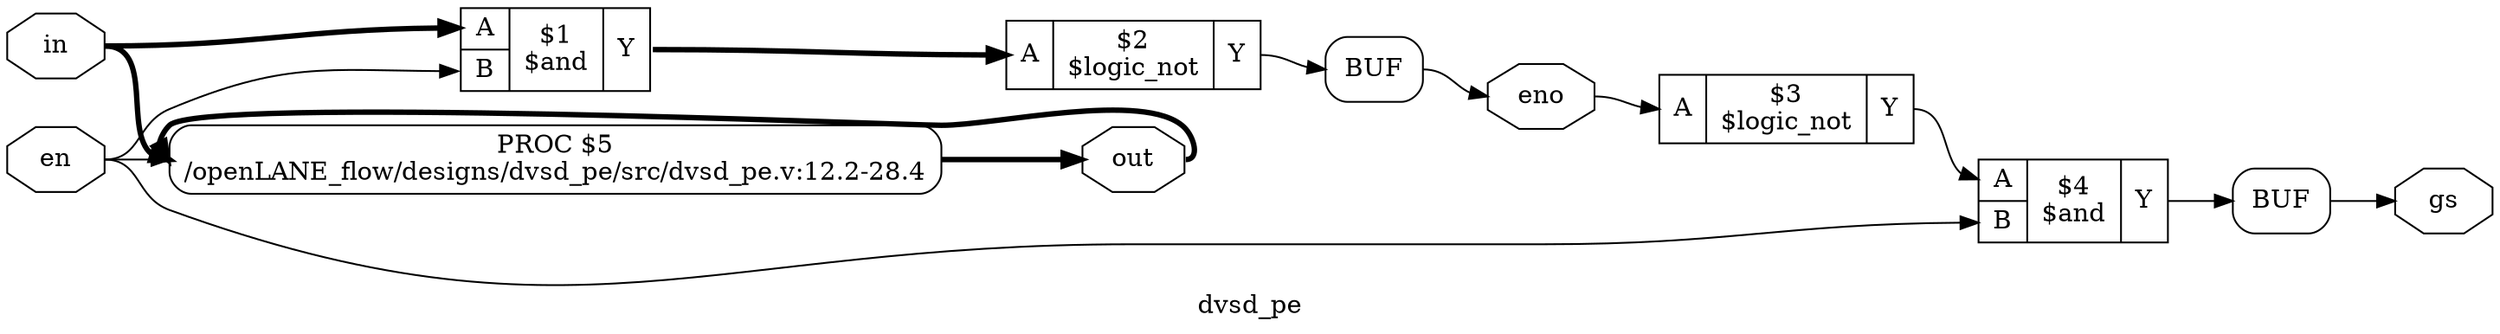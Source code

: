 digraph "dvsd_pe" {
label="dvsd_pe";
rankdir="LR";
remincross=true;
n8 [ shape=octagon, label="gs", color="black", fontcolor="black" ];
n9 [ shape=octagon, label="eno", color="black", fontcolor="black" ];
n10 [ shape=octagon, label="out", color="black", fontcolor="black" ];
n11 [ shape=octagon, label="en", color="black", fontcolor="black" ];
n12 [ shape=octagon, label="in", color="black", fontcolor="black" ];
c16 [ shape=record, label="{{<p13> A|<p14> B}|$4\n$and|{<p15> Y}}" ];
c17 [ shape=record, label="{{<p13> A}|$3\n$logic_not|{<p15> Y}}" ];
c18 [ shape=record, label="{{<p13> A}|$2\n$logic_not|{<p15> Y}}" ];
c19 [ shape=record, label="{{<p13> A|<p14> B}|$1\n$and|{<p15> Y}}" ];
p0 [shape=box, style=rounded, label="PROC $5\n/openLANE_flow/designs/dvsd_pe/src/dvsd_pe.v:12.2-28.4"];
x1 [shape=box, style=rounded, label="BUF"];
x2 [shape=box, style=rounded, label="BUF"];
p0:e -> n10:w [color="black", style="setlinewidth(3)", label=""];
n10:e -> p0:w [color="black", style="setlinewidth(3)", label=""];
n11:e -> c16:p14:w [color="black", label=""];
n11:e -> c19:p14:w [color="black", label=""];
n11:e -> p0:w [color="black", label=""];
n12:e -> c19:p13:w [color="black", style="setlinewidth(3)", label=""];
n12:e -> p0:w [color="black", style="setlinewidth(3)", label=""];
c16:p15:e -> x2:w:w [color="black", label=""];
c17:p15:e -> c16:p13:w [color="black", label=""];
c18:p15:e -> x1:w:w [color="black", label=""];
c19:p15:e -> c18:p13:w [color="black", style="setlinewidth(3)", label=""];
x2:e:e -> n8:w [color="black", label=""];
x1:e:e -> n9:w [color="black", label=""];
n9:e -> c17:p13:w [color="black", label=""];
}
